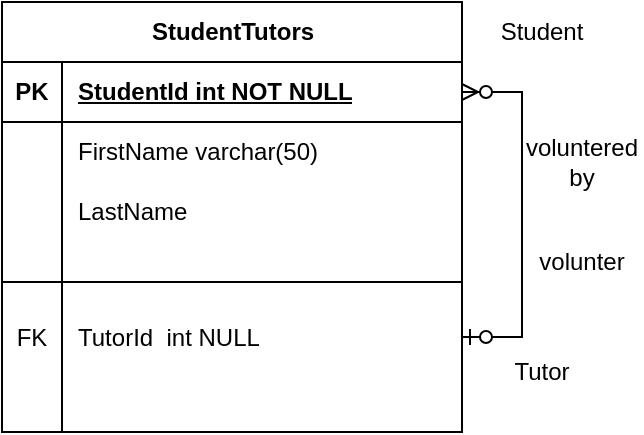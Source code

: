 <mxfile version="21.6.2" type="github">
  <diagram id="R2lEEEUBdFMjLlhIrx00" name="Page-1">
    <mxGraphModel dx="1050" dy="562" grid="1" gridSize="10" guides="1" tooltips="1" connect="1" arrows="1" fold="1" page="1" pageScale="1" pageWidth="850" pageHeight="1100" math="0" shadow="0" extFonts="Permanent Marker^https://fonts.googleapis.com/css?family=Permanent+Marker">
      <root>
        <mxCell id="0" />
        <mxCell id="1" parent="0" />
        <mxCell id="bd9n95SWR_q1-Yq9Rfcv-1" value="StudentTutors" style="shape=table;startSize=30;container=1;collapsible=1;childLayout=tableLayout;fixedRows=1;rowLines=0;fontStyle=1;align=center;resizeLast=1;html=1;" vertex="1" parent="1">
          <mxGeometry x="300" y="85" width="230" height="215" as="geometry" />
        </mxCell>
        <mxCell id="bd9n95SWR_q1-Yq9Rfcv-2" value="" style="shape=tableRow;horizontal=0;startSize=0;swimlaneHead=0;swimlaneBody=0;fillColor=none;collapsible=0;dropTarget=0;points=[[0,0.5],[1,0.5]];portConstraint=eastwest;top=0;left=0;right=0;bottom=1;" vertex="1" parent="bd9n95SWR_q1-Yq9Rfcv-1">
          <mxGeometry y="30" width="230" height="30" as="geometry" />
        </mxCell>
        <mxCell id="bd9n95SWR_q1-Yq9Rfcv-3" value="PK" style="shape=partialRectangle;connectable=0;fillColor=none;top=0;left=0;bottom=0;right=0;fontStyle=1;overflow=hidden;whiteSpace=wrap;html=1;" vertex="1" parent="bd9n95SWR_q1-Yq9Rfcv-2">
          <mxGeometry width="30" height="30" as="geometry">
            <mxRectangle width="30" height="30" as="alternateBounds" />
          </mxGeometry>
        </mxCell>
        <mxCell id="bd9n95SWR_q1-Yq9Rfcv-4" value="StudentId int NOT NULL" style="shape=partialRectangle;connectable=0;fillColor=none;top=0;left=0;bottom=0;right=0;align=left;spacingLeft=6;fontStyle=5;overflow=hidden;whiteSpace=wrap;html=1;" vertex="1" parent="bd9n95SWR_q1-Yq9Rfcv-2">
          <mxGeometry x="30" width="200" height="30" as="geometry">
            <mxRectangle width="200" height="30" as="alternateBounds" />
          </mxGeometry>
        </mxCell>
        <mxCell id="bd9n95SWR_q1-Yq9Rfcv-5" value="" style="shape=tableRow;horizontal=0;startSize=0;swimlaneHead=0;swimlaneBody=0;fillColor=none;collapsible=0;dropTarget=0;points=[[0,0.5],[1,0.5]];portConstraint=eastwest;top=0;left=0;right=0;bottom=0;" vertex="1" parent="bd9n95SWR_q1-Yq9Rfcv-1">
          <mxGeometry y="60" width="230" height="30" as="geometry" />
        </mxCell>
        <mxCell id="bd9n95SWR_q1-Yq9Rfcv-6" value="" style="shape=partialRectangle;connectable=0;fillColor=none;top=0;left=0;bottom=0;right=0;editable=1;overflow=hidden;whiteSpace=wrap;html=1;" vertex="1" parent="bd9n95SWR_q1-Yq9Rfcv-5">
          <mxGeometry width="30" height="30" as="geometry">
            <mxRectangle width="30" height="30" as="alternateBounds" />
          </mxGeometry>
        </mxCell>
        <mxCell id="bd9n95SWR_q1-Yq9Rfcv-7" value="FirstName varchar(50)" style="shape=partialRectangle;connectable=0;fillColor=none;top=0;left=0;bottom=0;right=0;align=left;spacingLeft=6;overflow=hidden;whiteSpace=wrap;html=1;" vertex="1" parent="bd9n95SWR_q1-Yq9Rfcv-5">
          <mxGeometry x="30" width="200" height="30" as="geometry">
            <mxRectangle width="200" height="30" as="alternateBounds" />
          </mxGeometry>
        </mxCell>
        <mxCell id="bd9n95SWR_q1-Yq9Rfcv-8" value="" style="shape=tableRow;horizontal=0;startSize=0;swimlaneHead=0;swimlaneBody=0;fillColor=none;collapsible=0;dropTarget=0;points=[[0,0.5],[1,0.5]];portConstraint=eastwest;top=0;left=0;right=0;bottom=0;" vertex="1" parent="bd9n95SWR_q1-Yq9Rfcv-1">
          <mxGeometry y="90" width="230" height="30" as="geometry" />
        </mxCell>
        <mxCell id="bd9n95SWR_q1-Yq9Rfcv-9" value="" style="shape=partialRectangle;connectable=0;fillColor=none;top=0;left=0;bottom=0;right=0;editable=1;overflow=hidden;whiteSpace=wrap;html=1;" vertex="1" parent="bd9n95SWR_q1-Yq9Rfcv-8">
          <mxGeometry width="30" height="30" as="geometry">
            <mxRectangle width="30" height="30" as="alternateBounds" />
          </mxGeometry>
        </mxCell>
        <mxCell id="bd9n95SWR_q1-Yq9Rfcv-10" value="LastName" style="shape=partialRectangle;connectable=0;fillColor=none;top=0;left=0;bottom=0;right=0;align=left;spacingLeft=6;overflow=hidden;whiteSpace=wrap;html=1;" vertex="1" parent="bd9n95SWR_q1-Yq9Rfcv-8">
          <mxGeometry x="30" width="200" height="30" as="geometry">
            <mxRectangle width="200" height="30" as="alternateBounds" />
          </mxGeometry>
        </mxCell>
        <mxCell id="bd9n95SWR_q1-Yq9Rfcv-11" value="" style="shape=tableRow;horizontal=0;startSize=0;swimlaneHead=0;swimlaneBody=0;fillColor=none;collapsible=0;dropTarget=0;points=[[0,0.5],[1,0.5]];portConstraint=eastwest;top=0;left=0;right=0;bottom=0;" vertex="1" parent="bd9n95SWR_q1-Yq9Rfcv-1">
          <mxGeometry y="120" width="230" height="95" as="geometry" />
        </mxCell>
        <mxCell id="bd9n95SWR_q1-Yq9Rfcv-12" value="FK" style="shape=partialRectangle;connectable=0;fillColor=none;top=0;left=0;bottom=0;right=0;editable=1;overflow=hidden;whiteSpace=wrap;html=1;" vertex="1" parent="bd9n95SWR_q1-Yq9Rfcv-11">
          <mxGeometry width="30" height="95" as="geometry">
            <mxRectangle width="30" height="95" as="alternateBounds" />
          </mxGeometry>
        </mxCell>
        <mxCell id="bd9n95SWR_q1-Yq9Rfcv-13" value="TutorId&amp;nbsp; int NULL" style="shape=partialRectangle;connectable=0;fillColor=none;top=0;left=0;bottom=0;right=0;align=left;spacingLeft=6;overflow=hidden;whiteSpace=wrap;html=1;" vertex="1" parent="bd9n95SWR_q1-Yq9Rfcv-11">
          <mxGeometry x="30" width="200" height="95" as="geometry">
            <mxRectangle width="200" height="95" as="alternateBounds" />
          </mxGeometry>
        </mxCell>
        <mxCell id="bd9n95SWR_q1-Yq9Rfcv-14" value="" style="edgeStyle=entityRelationEdgeStyle;fontSize=12;html=1;endArrow=ERzeroToMany;startArrow=ERzeroToOne;rounded=0;exitX=1;exitY=0.5;exitDx=0;exitDy=0;" edge="1" parent="bd9n95SWR_q1-Yq9Rfcv-1" source="bd9n95SWR_q1-Yq9Rfcv-11" target="bd9n95SWR_q1-Yq9Rfcv-2">
          <mxGeometry width="100" height="100" relative="1" as="geometry">
            <mxPoint x="270" y="122.5" as="sourcePoint" />
            <mxPoint x="280" y="27.5" as="targetPoint" />
            <Array as="points">
              <mxPoint x="150" y="177.5" />
              <mxPoint x="-100" y="97.5" />
              <mxPoint x="-80" y="87.5" />
              <mxPoint x="300" y="47.5" />
              <mxPoint x="320" y="57.5" />
              <mxPoint x="-40" y="67.5" />
            </Array>
          </mxGeometry>
        </mxCell>
        <mxCell id="bd9n95SWR_q1-Yq9Rfcv-16" value="volunter" style="text;html=1;strokeColor=none;fillColor=none;align=center;verticalAlign=middle;whiteSpace=wrap;rounded=0;" vertex="1" parent="1">
          <mxGeometry x="560" y="200" width="60" height="30" as="geometry" />
        </mxCell>
        <mxCell id="bd9n95SWR_q1-Yq9Rfcv-17" value="voluntered by" style="text;html=1;strokeColor=none;fillColor=none;align=center;verticalAlign=middle;whiteSpace=wrap;rounded=0;" vertex="1" parent="1">
          <mxGeometry x="560" y="150" width="60" height="30" as="geometry" />
        </mxCell>
        <mxCell id="bd9n95SWR_q1-Yq9Rfcv-18" value="Tutor" style="text;html=1;strokeColor=none;fillColor=none;align=center;verticalAlign=middle;whiteSpace=wrap;rounded=0;" vertex="1" parent="1">
          <mxGeometry x="540" y="255" width="60" height="30" as="geometry" />
        </mxCell>
        <mxCell id="bd9n95SWR_q1-Yq9Rfcv-19" value="Student" style="text;html=1;strokeColor=none;fillColor=none;align=center;verticalAlign=middle;whiteSpace=wrap;rounded=0;" vertex="1" parent="1">
          <mxGeometry x="540" y="85" width="60" height="30" as="geometry" />
        </mxCell>
        <mxCell id="bd9n95SWR_q1-Yq9Rfcv-20" value="" style="line;strokeWidth=1;rotatable=0;dashed=0;labelPosition=right;align=left;verticalAlign=middle;spacingTop=0;spacingLeft=6;points=[];portConstraint=eastwest;" vertex="1" parent="1">
          <mxGeometry x="300" y="220" width="230" height="10" as="geometry" />
        </mxCell>
      </root>
    </mxGraphModel>
  </diagram>
</mxfile>
